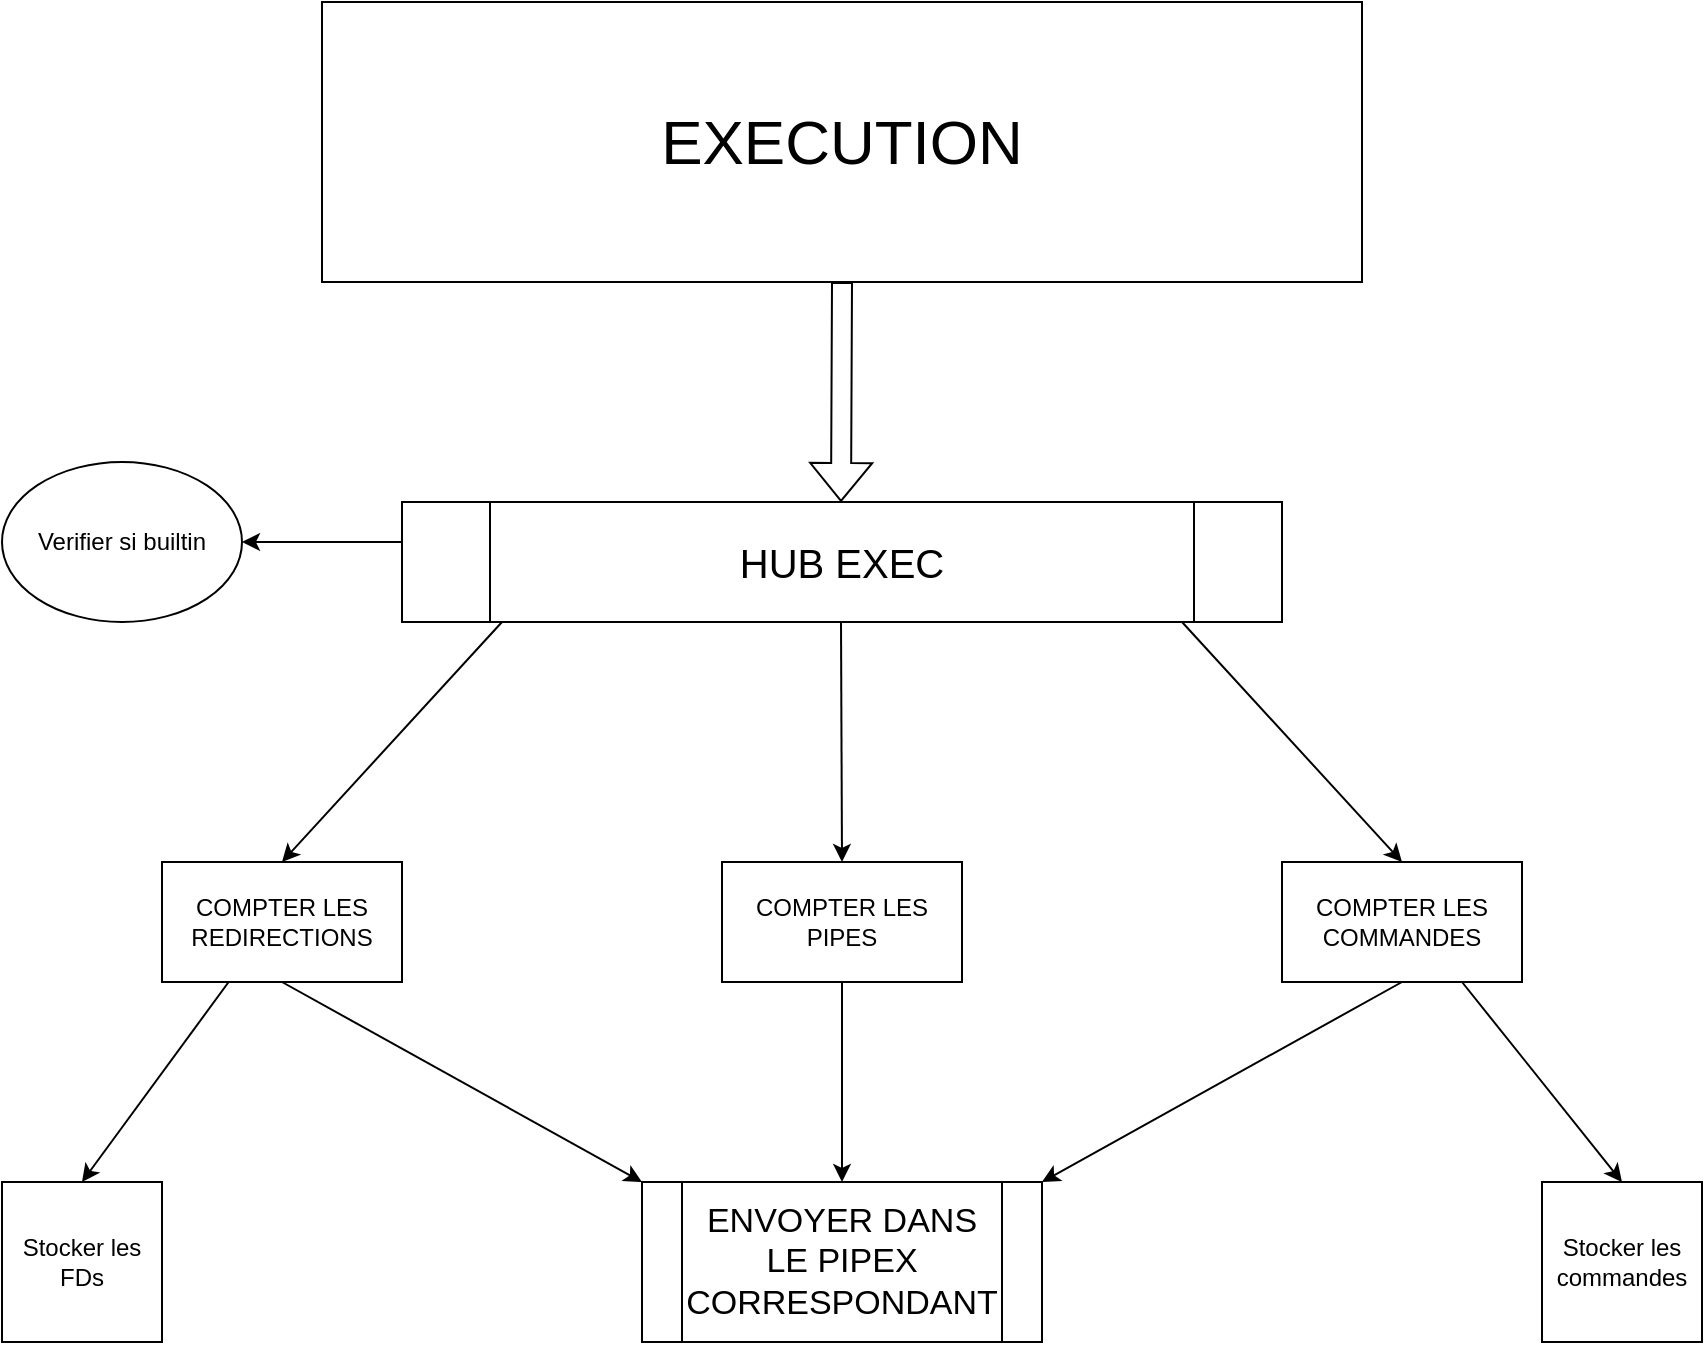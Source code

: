 <mxfile version="26.2.12">
  <diagram name="Page-1" id="32Ac6YMxX5b__iqvDL5P">
    <mxGraphModel dx="2068" dy="1107" grid="1" gridSize="10" guides="1" tooltips="1" connect="1" arrows="1" fold="1" page="1" pageScale="1" pageWidth="850" pageHeight="1100" math="0" shadow="0">
      <root>
        <mxCell id="0" />
        <mxCell id="1" parent="0" />
        <mxCell id="QbfLQn-ZsOB05p9Na0rV-1" value="&lt;font style=&quot;font-size: 31px;&quot;&gt;EXECUTION&lt;/font&gt;" style="rounded=0;whiteSpace=wrap;html=1;" vertex="1" parent="1">
          <mxGeometry x="160" y="50" width="520" height="140" as="geometry" />
        </mxCell>
        <mxCell id="QbfLQn-ZsOB05p9Na0rV-2" value="" style="shape=flexArrow;endArrow=classic;html=1;rounded=0;" edge="1" parent="1">
          <mxGeometry width="50" height="50" relative="1" as="geometry">
            <mxPoint x="420" y="190" as="sourcePoint" />
            <mxPoint x="419.5" y="300" as="targetPoint" />
          </mxGeometry>
        </mxCell>
        <mxCell id="QbfLQn-ZsOB05p9Na0rV-4" value="&lt;font style=&quot;font-size: 20px;&quot;&gt;HUB EXEC&lt;/font&gt;" style="shape=process;whiteSpace=wrap;html=1;backgroundOutline=1;" vertex="1" parent="1">
          <mxGeometry x="200" y="300" width="440" height="60" as="geometry" />
        </mxCell>
        <mxCell id="QbfLQn-ZsOB05p9Na0rV-5" value="" style="endArrow=classic;html=1;rounded=0;entryX=0.5;entryY=0;entryDx=0;entryDy=0;" edge="1" parent="1" target="QbfLQn-ZsOB05p9Na0rV-6">
          <mxGeometry width="50" height="50" relative="1" as="geometry">
            <mxPoint x="250" y="360" as="sourcePoint" />
            <mxPoint x="140" y="470" as="targetPoint" />
          </mxGeometry>
        </mxCell>
        <mxCell id="QbfLQn-ZsOB05p9Na0rV-6" value="COMPTER LES REDIRECTIONS" style="rounded=0;whiteSpace=wrap;html=1;" vertex="1" parent="1">
          <mxGeometry x="80" y="480" width="120" height="60" as="geometry" />
        </mxCell>
        <mxCell id="QbfLQn-ZsOB05p9Na0rV-7" value="COMPTER LES PIPES" style="rounded=0;whiteSpace=wrap;html=1;" vertex="1" parent="1">
          <mxGeometry x="360" y="480" width="120" height="60" as="geometry" />
        </mxCell>
        <mxCell id="QbfLQn-ZsOB05p9Na0rV-8" value="" style="endArrow=classic;html=1;rounded=0;entryX=0.5;entryY=0;entryDx=0;entryDy=0;" edge="1" parent="1" target="QbfLQn-ZsOB05p9Na0rV-7">
          <mxGeometry width="50" height="50" relative="1" as="geometry">
            <mxPoint x="419.5" y="360" as="sourcePoint" />
            <mxPoint x="419.5" y="460" as="targetPoint" />
          </mxGeometry>
        </mxCell>
        <mxCell id="QbfLQn-ZsOB05p9Na0rV-9" value="COMPTER LES COMMANDES" style="rounded=0;whiteSpace=wrap;html=1;" vertex="1" parent="1">
          <mxGeometry x="640" y="480" width="120" height="60" as="geometry" />
        </mxCell>
        <mxCell id="QbfLQn-ZsOB05p9Na0rV-10" value="" style="endArrow=classic;html=1;rounded=0;exitX=0.83;exitY=1.033;exitDx=0;exitDy=0;exitPerimeter=0;entryX=0.5;entryY=0;entryDx=0;entryDy=0;" edge="1" parent="1" target="QbfLQn-ZsOB05p9Na0rV-9">
          <mxGeometry width="50" height="50" relative="1" as="geometry">
            <mxPoint x="590.0" y="360" as="sourcePoint" />
            <mxPoint x="654.8" y="398.02" as="targetPoint" />
          </mxGeometry>
        </mxCell>
        <mxCell id="QbfLQn-ZsOB05p9Na0rV-14" value="" style="endArrow=classic;html=1;rounded=0;exitX=0.5;exitY=1;exitDx=0;exitDy=0;entryX=0;entryY=0;entryDx=0;entryDy=0;" edge="1" parent="1" source="QbfLQn-ZsOB05p9Na0rV-6">
          <mxGeometry width="50" height="50" relative="1" as="geometry">
            <mxPoint x="200" y="620" as="sourcePoint" />
            <mxPoint x="320" y="640" as="targetPoint" />
          </mxGeometry>
        </mxCell>
        <mxCell id="QbfLQn-ZsOB05p9Na0rV-15" value="" style="endArrow=classic;html=1;rounded=0;entryX=0.5;entryY=0;entryDx=0;entryDy=0;exitX=0.5;exitY=1;exitDx=0;exitDy=0;" edge="1" parent="1" source="QbfLQn-ZsOB05p9Na0rV-7">
          <mxGeometry width="50" height="50" relative="1" as="geometry">
            <mxPoint x="400" y="560" as="sourcePoint" />
            <mxPoint x="420" y="640" as="targetPoint" />
          </mxGeometry>
        </mxCell>
        <mxCell id="QbfLQn-ZsOB05p9Na0rV-16" value="" style="endArrow=classic;html=1;rounded=0;entryX=1;entryY=0;entryDx=0;entryDy=0;exitX=0.5;exitY=1;exitDx=0;exitDy=0;" edge="1" parent="1" source="QbfLQn-ZsOB05p9Na0rV-9">
          <mxGeometry width="50" height="50" relative="1" as="geometry">
            <mxPoint x="570" y="620" as="sourcePoint" />
            <mxPoint x="520" y="640" as="targetPoint" />
          </mxGeometry>
        </mxCell>
        <mxCell id="QbfLQn-ZsOB05p9Na0rV-20" value="" style="endArrow=classic;html=1;rounded=0;exitX=0.361;exitY=0.967;exitDx=0;exitDy=0;exitPerimeter=0;entryX=0.5;entryY=0;entryDx=0;entryDy=0;" edge="1" parent="1" target="QbfLQn-ZsOB05p9Na0rV-22">
          <mxGeometry width="50" height="50" relative="1" as="geometry">
            <mxPoint x="113.32" y="540" as="sourcePoint" />
            <mxPoint x="30" y="641.98" as="targetPoint" />
            <Array as="points" />
          </mxGeometry>
        </mxCell>
        <mxCell id="QbfLQn-ZsOB05p9Na0rV-22" value="Stocker les FDs" style="whiteSpace=wrap;html=1;aspect=fixed;" vertex="1" parent="1">
          <mxGeometry y="640" width="80" height="80" as="geometry" />
        </mxCell>
        <mxCell id="QbfLQn-ZsOB05p9Na0rV-24" value="" style="endArrow=classic;html=1;rounded=0;exitX=0.75;exitY=1;exitDx=0;exitDy=0;entryX=0.5;entryY=0;entryDx=0;entryDy=0;" edge="1" parent="1" source="QbfLQn-ZsOB05p9Na0rV-9" target="QbfLQn-ZsOB05p9Na0rV-25">
          <mxGeometry width="50" height="50" relative="1" as="geometry">
            <mxPoint x="400" y="740" as="sourcePoint" />
            <mxPoint x="450" y="690" as="targetPoint" />
          </mxGeometry>
        </mxCell>
        <mxCell id="QbfLQn-ZsOB05p9Na0rV-25" value="Stocker les commandes" style="whiteSpace=wrap;html=1;aspect=fixed;" vertex="1" parent="1">
          <mxGeometry x="770" y="640" width="80" height="80" as="geometry" />
        </mxCell>
        <mxCell id="QbfLQn-ZsOB05p9Na0rV-26" value="&lt;font style=&quot;font-size: 17px;&quot;&gt;ENVOYER DANS LE PIPEX CORRESPONDANT&lt;/font&gt;" style="shape=process;whiteSpace=wrap;html=1;backgroundOutline=1;" vertex="1" parent="1">
          <mxGeometry x="320" y="640" width="200" height="80" as="geometry" />
        </mxCell>
        <mxCell id="QbfLQn-ZsOB05p9Na0rV-27" value="" style="endArrow=classic;html=1;rounded=0;" edge="1" parent="1">
          <mxGeometry width="50" height="50" relative="1" as="geometry">
            <mxPoint x="200" y="320" as="sourcePoint" />
            <mxPoint x="120" y="320" as="targetPoint" />
          </mxGeometry>
        </mxCell>
        <mxCell id="QbfLQn-ZsOB05p9Na0rV-28" value="Verifier si builtin" style="ellipse;whiteSpace=wrap;html=1;" vertex="1" parent="1">
          <mxGeometry y="280" width="120" height="80" as="geometry" />
        </mxCell>
      </root>
    </mxGraphModel>
  </diagram>
</mxfile>
